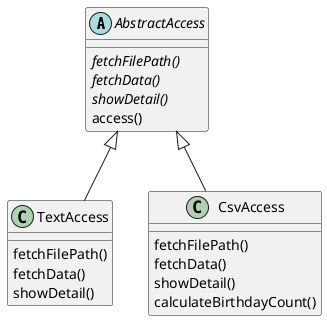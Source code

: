 @startuml Access

abstract class AbstractAccess {
    {abstract}fetchFilePath()
    {abstract}fetchData()
    {abstract}showDetail()
    access()
}

class TextAccess {
    fetchFilePath()
    fetchData()
    showDetail()
}

class CsvAccess {
    fetchFilePath()
    fetchData()
    showDetail()
    calculateBirthdayCount()
}

AbstractAccess <|-down-TextAccess
AbstractAccess <|-down-CsvAccess

@enduml
